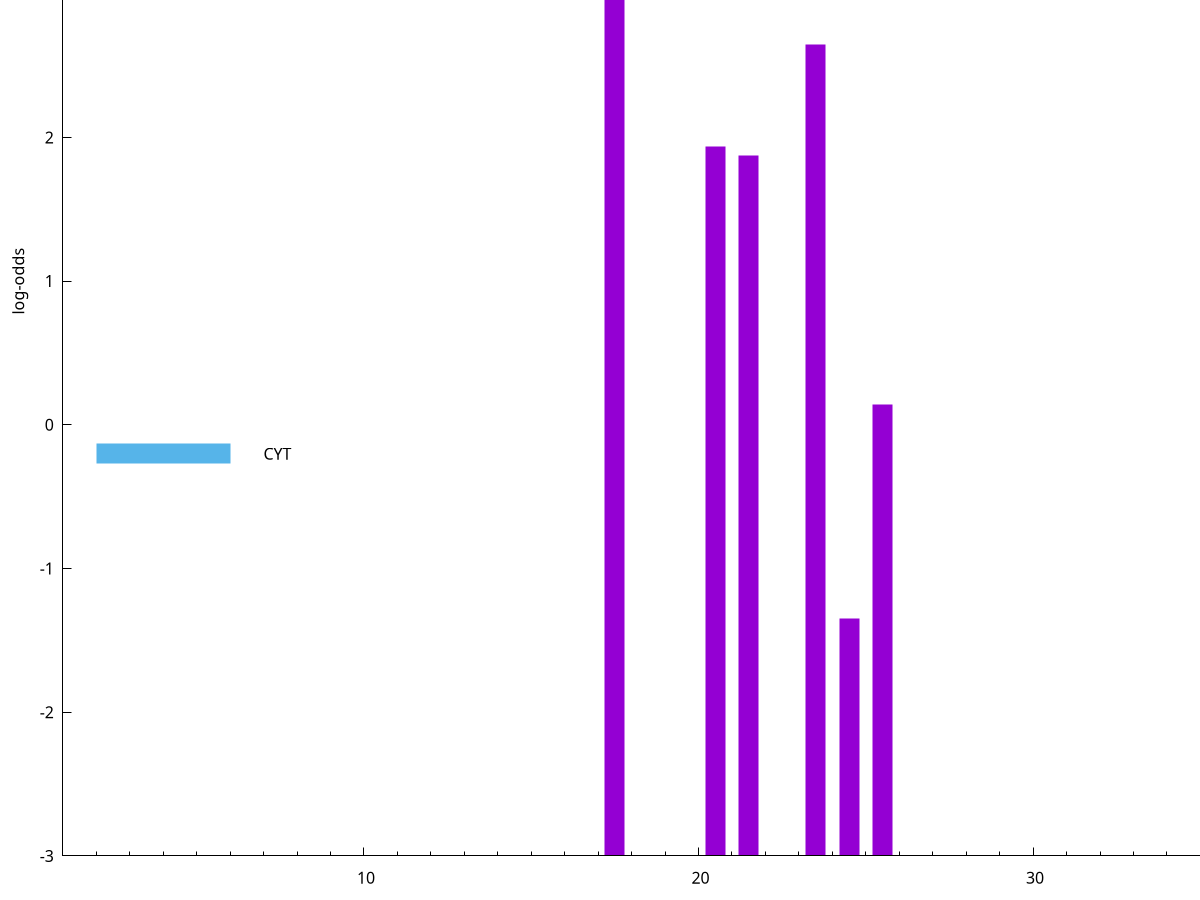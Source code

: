 set title "LipoP predictions for SRR3987135.gff"
set size 2., 1.4
set xrange [1:70] 
set mxtics 10
set yrange [-3:5]
set y2range [0:8]
set ylabel "log-odds"
set term postscript eps color solid "Helvetica" 30
set output "SRR3987135.gff.eps"
set arrow from 2,4.69632 to 6,4.69632 nohead lt 1 lw 20
set label "SpI" at 7,4.69632
set arrow from 2,3.23471 to 6,3.23471 nohead lt 4 lw 20
set label "TMH" at 7,3.23471
set arrow from 2,-0.200913 to 6,-0.200913 nohead lt 3 lw 20
set label "CYT" at 7,-0.200913
set arrow from 2,4.69632 to 6,4.69632 nohead lt 1 lw 20
set label "SpI" at 7,4.69632
# NOTE: The scores below are the log-odds scores with the threshold
# NOTE: subtracted (a hack to make gnuplot make the histogram all
# NOTE: look nice).
plot "-" axes x1y2 title "" with impulses lt 1 lw 20
17.500000 6.403800
23.500000 5.646210
20.500000 4.937950
21.500000 4.874400
25.500000 3.139868
24.500000 1.654570
e
exit

